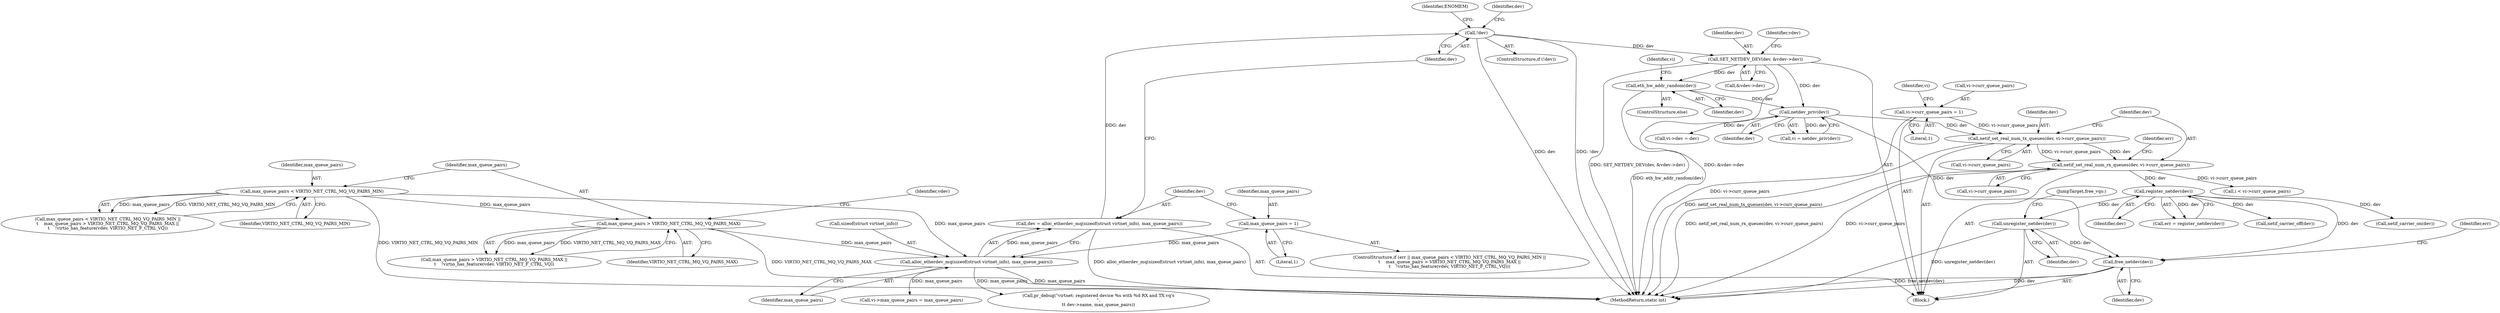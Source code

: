 digraph "0_linux_48900cb6af4282fa0fb6ff4d72a81aa3dadb5c39@API" {
"1000634" [label="(Call,free_netdev(dev))"];
"1000616" [label="(Call,unregister_netdev(dev))"];
"1000501" [label="(Call,register_netdev(dev))"];
"1000494" [label="(Call,netif_set_real_num_rx_queues(dev, vi->curr_queue_pairs))"];
"1000489" [label="(Call,netif_set_real_num_tx_queues(dev, vi->curr_queue_pairs))"];
"1000325" [label="(Call,netdev_priv(dev))"];
"1000321" [label="(Call,eth_hw_addr_random(dev))"];
"1000203" [label="(Call,SET_NETDEV_DEV(dev, &vdev->dev))"];
"1000174" [label="(Call,!dev)"];
"1000167" [label="(Call,dev = alloc_etherdev_mq(sizeof(struct virtnet_info), max_queue_pairs))"];
"1000169" [label="(Call,alloc_etherdev_mq(sizeof(struct virtnet_info), max_queue_pairs))"];
"1000157" [label="(Call,max_queue_pairs > VIRTIO_NET_CTRL_MQ_VQ_PAIRS_MAX)"];
"1000153" [label="(Call,max_queue_pairs < VIRTIO_NET_CTRL_MQ_VQ_PAIRS_MIN)"];
"1000164" [label="(Call,max_queue_pairs = 1)"];
"1000462" [label="(Call,vi->curr_queue_pairs = 1)"];
"1000587" [label="(Call,netif_carrier_off(dev))"];
"1000462" [label="(Call,vi->curr_queue_pairs = 1)"];
"1000159" [label="(Identifier,VIRTIO_NET_CTRL_MQ_VQ_PAIRS_MAX)"];
"1000170" [label="(Call,sizeof(struct virtnet_info))"];
"1000166" [label="(Literal,1)"];
"1000158" [label="(Identifier,max_queue_pairs)"];
"1000162" [label="(Identifier,vdev)"];
"1000178" [label="(Identifier,ENOMEM)"];
"1000489" [label="(Call,netif_set_real_num_tx_queues(dev, vi->curr_queue_pairs))"];
"1000174" [label="(Call,!dev)"];
"1000320" [label="(ControlStructure,else)"];
"1000169" [label="(Call,alloc_etherdev_mq(sizeof(struct virtnet_info), max_queue_pairs))"];
"1000153" [label="(Call,max_queue_pairs < VIRTIO_NET_CTRL_MQ_VQ_PAIRS_MIN)"];
"1000616" [label="(Call,unregister_netdev(dev))"];
"1000601" [label="(Call,netif_carrier_on(dev))"];
"1000181" [label="(Identifier,dev)"];
"1000515" [label="(Call,i < vi->curr_queue_pairs)"];
"1000635" [label="(Identifier,dev)"];
"1000637" [label="(Identifier,err)"];
"1000172" [label="(Identifier,max_queue_pairs)"];
"1000325" [label="(Call,netdev_priv(dev))"];
"1000327" [label="(Call,vi->dev = dev)"];
"1000324" [label="(Identifier,vi)"];
"1000175" [label="(Identifier,dev)"];
"1000326" [label="(Identifier,dev)"];
"1000322" [label="(Identifier,dev)"];
"1000466" [label="(Literal,1)"];
"1000118" [label="(Block,)"];
"1000164" [label="(Call,max_queue_pairs = 1)"];
"1000496" [label="(Call,vi->curr_queue_pairs)"];
"1000154" [label="(Identifier,max_queue_pairs)"];
"1000467" [label="(Call,vi->max_queue_pairs = max_queue_pairs)"];
"1000155" [label="(Identifier,VIRTIO_NET_CTRL_MQ_VQ_PAIRS_MIN)"];
"1000203" [label="(Call,SET_NETDEV_DEV(dev, &vdev->dev))"];
"1000617" [label="(Identifier,dev)"];
"1000152" [label="(Call,max_queue_pairs < VIRTIO_NET_CTRL_MQ_VQ_PAIRS_MIN ||\n\t    max_queue_pairs > VIRTIO_NET_CTRL_MQ_VQ_PAIRS_MAX ||\n\t    !virtio_has_feature(vdev, VIRTIO_NET_F_CTRL_VQ))"];
"1000157" [label="(Call,max_queue_pairs > VIRTIO_NET_CTRL_MQ_VQ_PAIRS_MAX)"];
"1000211" [label="(Identifier,vdev)"];
"1000502" [label="(Identifier,dev)"];
"1000499" [label="(Call,err = register_netdev(dev))"];
"1000204" [label="(Identifier,dev)"];
"1000149" [label="(ControlStructure,if (err || max_queue_pairs < VIRTIO_NET_CTRL_MQ_VQ_PAIRS_MIN ||\n\t    max_queue_pairs > VIRTIO_NET_CTRL_MQ_VQ_PAIRS_MAX ||\n\t    !virtio_has_feature(vdev, VIRTIO_NET_F_CTRL_VQ)))"];
"1000165" [label="(Identifier,max_queue_pairs)"];
"1000321" [label="(Call,eth_hw_addr_random(dev))"];
"1000156" [label="(Call,max_queue_pairs > VIRTIO_NET_CTRL_MQ_VQ_PAIRS_MAX ||\n\t    !virtio_has_feature(vdev, VIRTIO_NET_F_CTRL_VQ))"];
"1000500" [label="(Identifier,err)"];
"1000494" [label="(Call,netif_set_real_num_rx_queues(dev, vi->curr_queue_pairs))"];
"1000638" [label="(MethodReturn,static int)"];
"1000491" [label="(Call,vi->curr_queue_pairs)"];
"1000323" [label="(Call,vi = netdev_priv(dev))"];
"1000501" [label="(Call,register_netdev(dev))"];
"1000618" [label="(JumpTarget,free_vqs:)"];
"1000205" [label="(Call,&vdev->dev)"];
"1000167" [label="(Call,dev = alloc_etherdev_mq(sizeof(struct virtnet_info), max_queue_pairs))"];
"1000463" [label="(Call,vi->curr_queue_pairs)"];
"1000490" [label="(Identifier,dev)"];
"1000469" [label="(Identifier,vi)"];
"1000168" [label="(Identifier,dev)"];
"1000173" [label="(ControlStructure,if (!dev))"];
"1000495" [label="(Identifier,dev)"];
"1000634" [label="(Call,free_netdev(dev))"];
"1000603" [label="(Call,pr_debug(\"virtnet: registered device %s with %d RX and TX vq's\n\",\n\t\t dev->name, max_queue_pairs))"];
"1000634" -> "1000118"  [label="AST: "];
"1000634" -> "1000635"  [label="CFG: "];
"1000635" -> "1000634"  [label="AST: "];
"1000637" -> "1000634"  [label="CFG: "];
"1000634" -> "1000638"  [label="DDG: dev"];
"1000634" -> "1000638"  [label="DDG: free_netdev(dev)"];
"1000616" -> "1000634"  [label="DDG: dev"];
"1000501" -> "1000634"  [label="DDG: dev"];
"1000325" -> "1000634"  [label="DDG: dev"];
"1000616" -> "1000118"  [label="AST: "];
"1000616" -> "1000617"  [label="CFG: "];
"1000617" -> "1000616"  [label="AST: "];
"1000618" -> "1000616"  [label="CFG: "];
"1000616" -> "1000638"  [label="DDG: unregister_netdev(dev)"];
"1000501" -> "1000616"  [label="DDG: dev"];
"1000501" -> "1000499"  [label="AST: "];
"1000501" -> "1000502"  [label="CFG: "];
"1000502" -> "1000501"  [label="AST: "];
"1000499" -> "1000501"  [label="CFG: "];
"1000501" -> "1000499"  [label="DDG: dev"];
"1000494" -> "1000501"  [label="DDG: dev"];
"1000501" -> "1000587"  [label="DDG: dev"];
"1000501" -> "1000601"  [label="DDG: dev"];
"1000494" -> "1000118"  [label="AST: "];
"1000494" -> "1000496"  [label="CFG: "];
"1000495" -> "1000494"  [label="AST: "];
"1000496" -> "1000494"  [label="AST: "];
"1000500" -> "1000494"  [label="CFG: "];
"1000494" -> "1000638"  [label="DDG: netif_set_real_num_rx_queues(dev, vi->curr_queue_pairs)"];
"1000494" -> "1000638"  [label="DDG: vi->curr_queue_pairs"];
"1000489" -> "1000494"  [label="DDG: dev"];
"1000489" -> "1000494"  [label="DDG: vi->curr_queue_pairs"];
"1000494" -> "1000515"  [label="DDG: vi->curr_queue_pairs"];
"1000489" -> "1000118"  [label="AST: "];
"1000489" -> "1000491"  [label="CFG: "];
"1000490" -> "1000489"  [label="AST: "];
"1000491" -> "1000489"  [label="AST: "];
"1000495" -> "1000489"  [label="CFG: "];
"1000489" -> "1000638"  [label="DDG: netif_set_real_num_tx_queues(dev, vi->curr_queue_pairs)"];
"1000325" -> "1000489"  [label="DDG: dev"];
"1000462" -> "1000489"  [label="DDG: vi->curr_queue_pairs"];
"1000325" -> "1000323"  [label="AST: "];
"1000325" -> "1000326"  [label="CFG: "];
"1000326" -> "1000325"  [label="AST: "];
"1000323" -> "1000325"  [label="CFG: "];
"1000325" -> "1000323"  [label="DDG: dev"];
"1000321" -> "1000325"  [label="DDG: dev"];
"1000203" -> "1000325"  [label="DDG: dev"];
"1000325" -> "1000327"  [label="DDG: dev"];
"1000321" -> "1000320"  [label="AST: "];
"1000321" -> "1000322"  [label="CFG: "];
"1000322" -> "1000321"  [label="AST: "];
"1000324" -> "1000321"  [label="CFG: "];
"1000321" -> "1000638"  [label="DDG: eth_hw_addr_random(dev)"];
"1000203" -> "1000321"  [label="DDG: dev"];
"1000203" -> "1000118"  [label="AST: "];
"1000203" -> "1000205"  [label="CFG: "];
"1000204" -> "1000203"  [label="AST: "];
"1000205" -> "1000203"  [label="AST: "];
"1000211" -> "1000203"  [label="CFG: "];
"1000203" -> "1000638"  [label="DDG: SET_NETDEV_DEV(dev, &vdev->dev)"];
"1000203" -> "1000638"  [label="DDG: &vdev->dev"];
"1000174" -> "1000203"  [label="DDG: dev"];
"1000174" -> "1000173"  [label="AST: "];
"1000174" -> "1000175"  [label="CFG: "];
"1000175" -> "1000174"  [label="AST: "];
"1000178" -> "1000174"  [label="CFG: "];
"1000181" -> "1000174"  [label="CFG: "];
"1000174" -> "1000638"  [label="DDG: !dev"];
"1000174" -> "1000638"  [label="DDG: dev"];
"1000167" -> "1000174"  [label="DDG: dev"];
"1000167" -> "1000118"  [label="AST: "];
"1000167" -> "1000169"  [label="CFG: "];
"1000168" -> "1000167"  [label="AST: "];
"1000169" -> "1000167"  [label="AST: "];
"1000175" -> "1000167"  [label="CFG: "];
"1000167" -> "1000638"  [label="DDG: alloc_etherdev_mq(sizeof(struct virtnet_info), max_queue_pairs)"];
"1000169" -> "1000167"  [label="DDG: max_queue_pairs"];
"1000169" -> "1000172"  [label="CFG: "];
"1000170" -> "1000169"  [label="AST: "];
"1000172" -> "1000169"  [label="AST: "];
"1000169" -> "1000638"  [label="DDG: max_queue_pairs"];
"1000157" -> "1000169"  [label="DDG: max_queue_pairs"];
"1000153" -> "1000169"  [label="DDG: max_queue_pairs"];
"1000164" -> "1000169"  [label="DDG: max_queue_pairs"];
"1000169" -> "1000467"  [label="DDG: max_queue_pairs"];
"1000169" -> "1000603"  [label="DDG: max_queue_pairs"];
"1000157" -> "1000156"  [label="AST: "];
"1000157" -> "1000159"  [label="CFG: "];
"1000158" -> "1000157"  [label="AST: "];
"1000159" -> "1000157"  [label="AST: "];
"1000162" -> "1000157"  [label="CFG: "];
"1000156" -> "1000157"  [label="CFG: "];
"1000157" -> "1000638"  [label="DDG: VIRTIO_NET_CTRL_MQ_VQ_PAIRS_MAX"];
"1000157" -> "1000156"  [label="DDG: max_queue_pairs"];
"1000157" -> "1000156"  [label="DDG: VIRTIO_NET_CTRL_MQ_VQ_PAIRS_MAX"];
"1000153" -> "1000157"  [label="DDG: max_queue_pairs"];
"1000153" -> "1000152"  [label="AST: "];
"1000153" -> "1000155"  [label="CFG: "];
"1000154" -> "1000153"  [label="AST: "];
"1000155" -> "1000153"  [label="AST: "];
"1000158" -> "1000153"  [label="CFG: "];
"1000152" -> "1000153"  [label="CFG: "];
"1000153" -> "1000638"  [label="DDG: VIRTIO_NET_CTRL_MQ_VQ_PAIRS_MIN"];
"1000153" -> "1000152"  [label="DDG: max_queue_pairs"];
"1000153" -> "1000152"  [label="DDG: VIRTIO_NET_CTRL_MQ_VQ_PAIRS_MIN"];
"1000164" -> "1000149"  [label="AST: "];
"1000164" -> "1000166"  [label="CFG: "];
"1000165" -> "1000164"  [label="AST: "];
"1000166" -> "1000164"  [label="AST: "];
"1000168" -> "1000164"  [label="CFG: "];
"1000462" -> "1000118"  [label="AST: "];
"1000462" -> "1000466"  [label="CFG: "];
"1000463" -> "1000462"  [label="AST: "];
"1000466" -> "1000462"  [label="AST: "];
"1000469" -> "1000462"  [label="CFG: "];
"1000462" -> "1000638"  [label="DDG: vi->curr_queue_pairs"];
}
